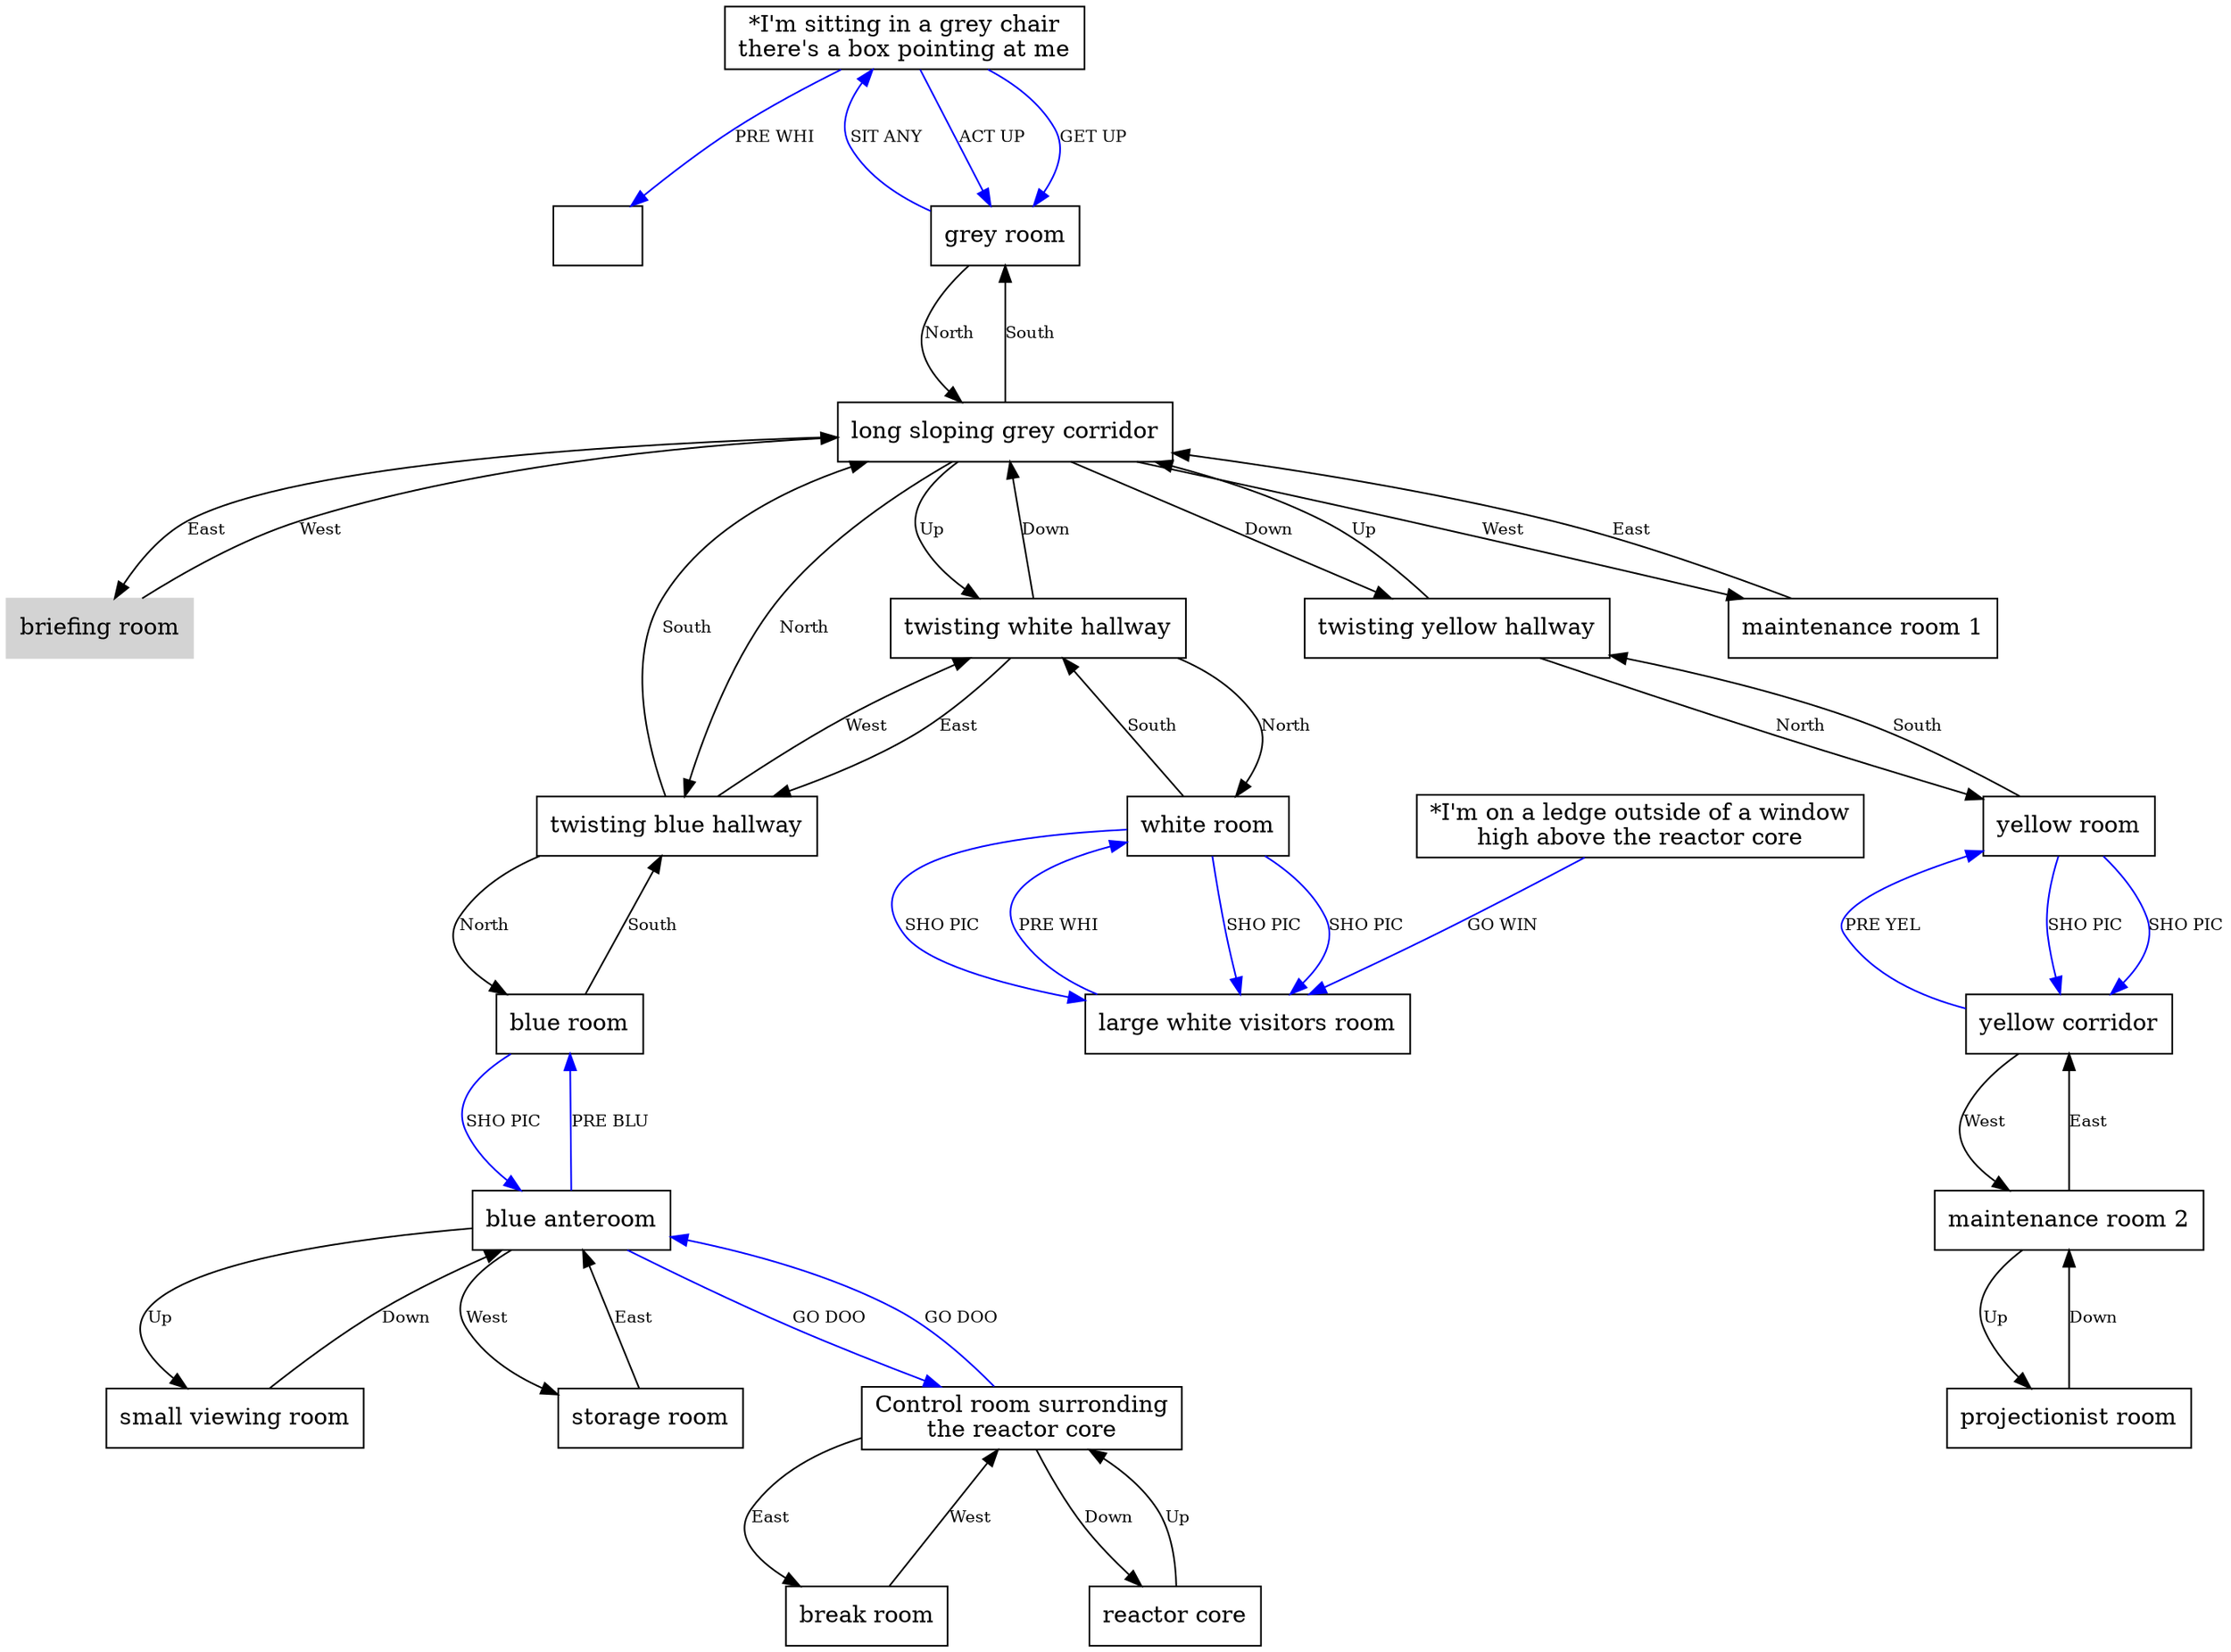 digraph G {
node [shape=rect];
ranksep=1.0;
nodesep=1.0;
splines=true;
1 [label="" ];
2 [label="briefing room" style=filled color=lightgray];
3 [label="long sloping grey corridor" ];
4 [label="grey room" ];
5 [label="*I'm sitting in a grey chair
there's a box pointing at me" ];
6 [label="twisting white hallway" ];
7 [label="twisting yellow hallway" ];
8 [label="twisting blue hallway" ];
9 [label="white room" ];
10 [label="yellow room" ];
11 [label="blue room" ];
12 [label="maintenance room 1" ];
13 [label="large white visitors room" ];
14 [label="yellow corridor" ];
15 [label="blue anteroom" ];
16 [label="*I'm on a ledge outside of a window
high above the reactor core" ];
17 [label="maintenance room 2" ];
18 [label="projectionist room" ];
19 [label="Control room surronding
the reactor core" ];
20 [label="break room" ];
21 [label="reactor core" ];
22 [label="small viewing room" ];
23 [label="storage room" ];
2 -> 3 [label="West" fontsize=10];
3 -> 8 [label="North" fontsize=10];
3 -> 4 [label="South" fontsize=10];
3 -> 2 [label="East" fontsize=10];
3 -> 12 [label="West" fontsize=10];
3 -> 6 [label="Up" fontsize=10];
3 -> 7 [label="Down" fontsize=10];
4 -> 3 [label="North" fontsize=10];
6 -> 9 [label="North" fontsize=10];
6 -> 8 [label="East" fontsize=10];
6 -> 3 [label="Down" fontsize=10];
7 -> 10 [label="North" fontsize=10];
7 -> 3 [label="Up" fontsize=10];
8 -> 11 [label="North" fontsize=10];
8 -> 3 [label="South" fontsize=10];
8 -> 6 [label="West" fontsize=10];
9 -> 6 [label="South" fontsize=10];
10 -> 7 [label="South" fontsize=10];
11 -> 8 [label="South" fontsize=10];
12 -> 3 [label="East" fontsize=10];
14 -> 17 [label="West" fontsize=10];
15 -> 23 [label="West" fontsize=10];
15 -> 22 [label="Up" fontsize=10];
17 -> 14 [label="East" fontsize=10];
17 -> 18 [label="Up" fontsize=10];
18 -> 17 [label="Down" fontsize=10];
19 -> 20 [label="East" fontsize=10];
19 -> 21 [label="Down" fontsize=10];
20 -> 19 [label="West" fontsize=10];
21 -> 19 [label="Up" fontsize=10];
22 -> 15 [label="Down" fontsize=10];
23 -> 15 [label="East" fontsize=10];
5 -> 1 [label="PRE WHI" fontsize=10 color=blue];
5 -> 4 [label="ACT UP" fontsize=10 color=blue];
5 -> 4 [label="GET UP" fontsize=10 color=blue];
13 -> 9 [label="PRE WHI" fontsize=10 color=blue];
14 -> 10 [label="PRE YEL" fontsize=10 color=blue];
16 -> 13 [label="GO WIN" fontsize=10 color=blue];
15 -> 11 [label="PRE BLU" fontsize=10 color=blue];
9 -> 13 [label="SHO PIC" fontsize=10 color=blue];
9 -> 13 [label="SHO PIC" fontsize=10 color=blue];
9 -> 13 [label="SHO PIC" fontsize=10 color=blue];
10 -> 14 [label="SHO PIC" fontsize=10 color=blue];
10 -> 14 [label="SHO PIC" fontsize=10 color=blue];
11 -> 15 [label="SHO PIC" fontsize=10 color=blue];
4 -> 5 [label="SIT ANY" fontsize=10 color=blue];
19 -> 15 [label="GO DOO" fontsize=10 color=blue];
15 -> 19 [label="GO DOO" fontsize=10 color=blue];
}